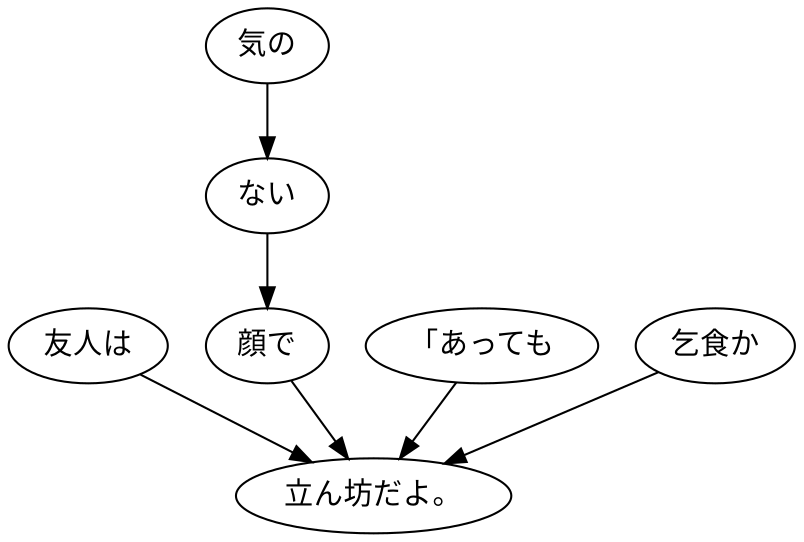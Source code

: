 digraph graph5598 {
	node0 [label="友人は"];
	node1 [label="気の"];
	node2 [label="ない"];
	node3 [label="顔で"];
	node4 [label="「あっても"];
	node5 [label="乞食か"];
	node6 [label="立ん坊だよ。"];
	node0 -> node6;
	node1 -> node2;
	node2 -> node3;
	node3 -> node6;
	node4 -> node6;
	node5 -> node6;
}
